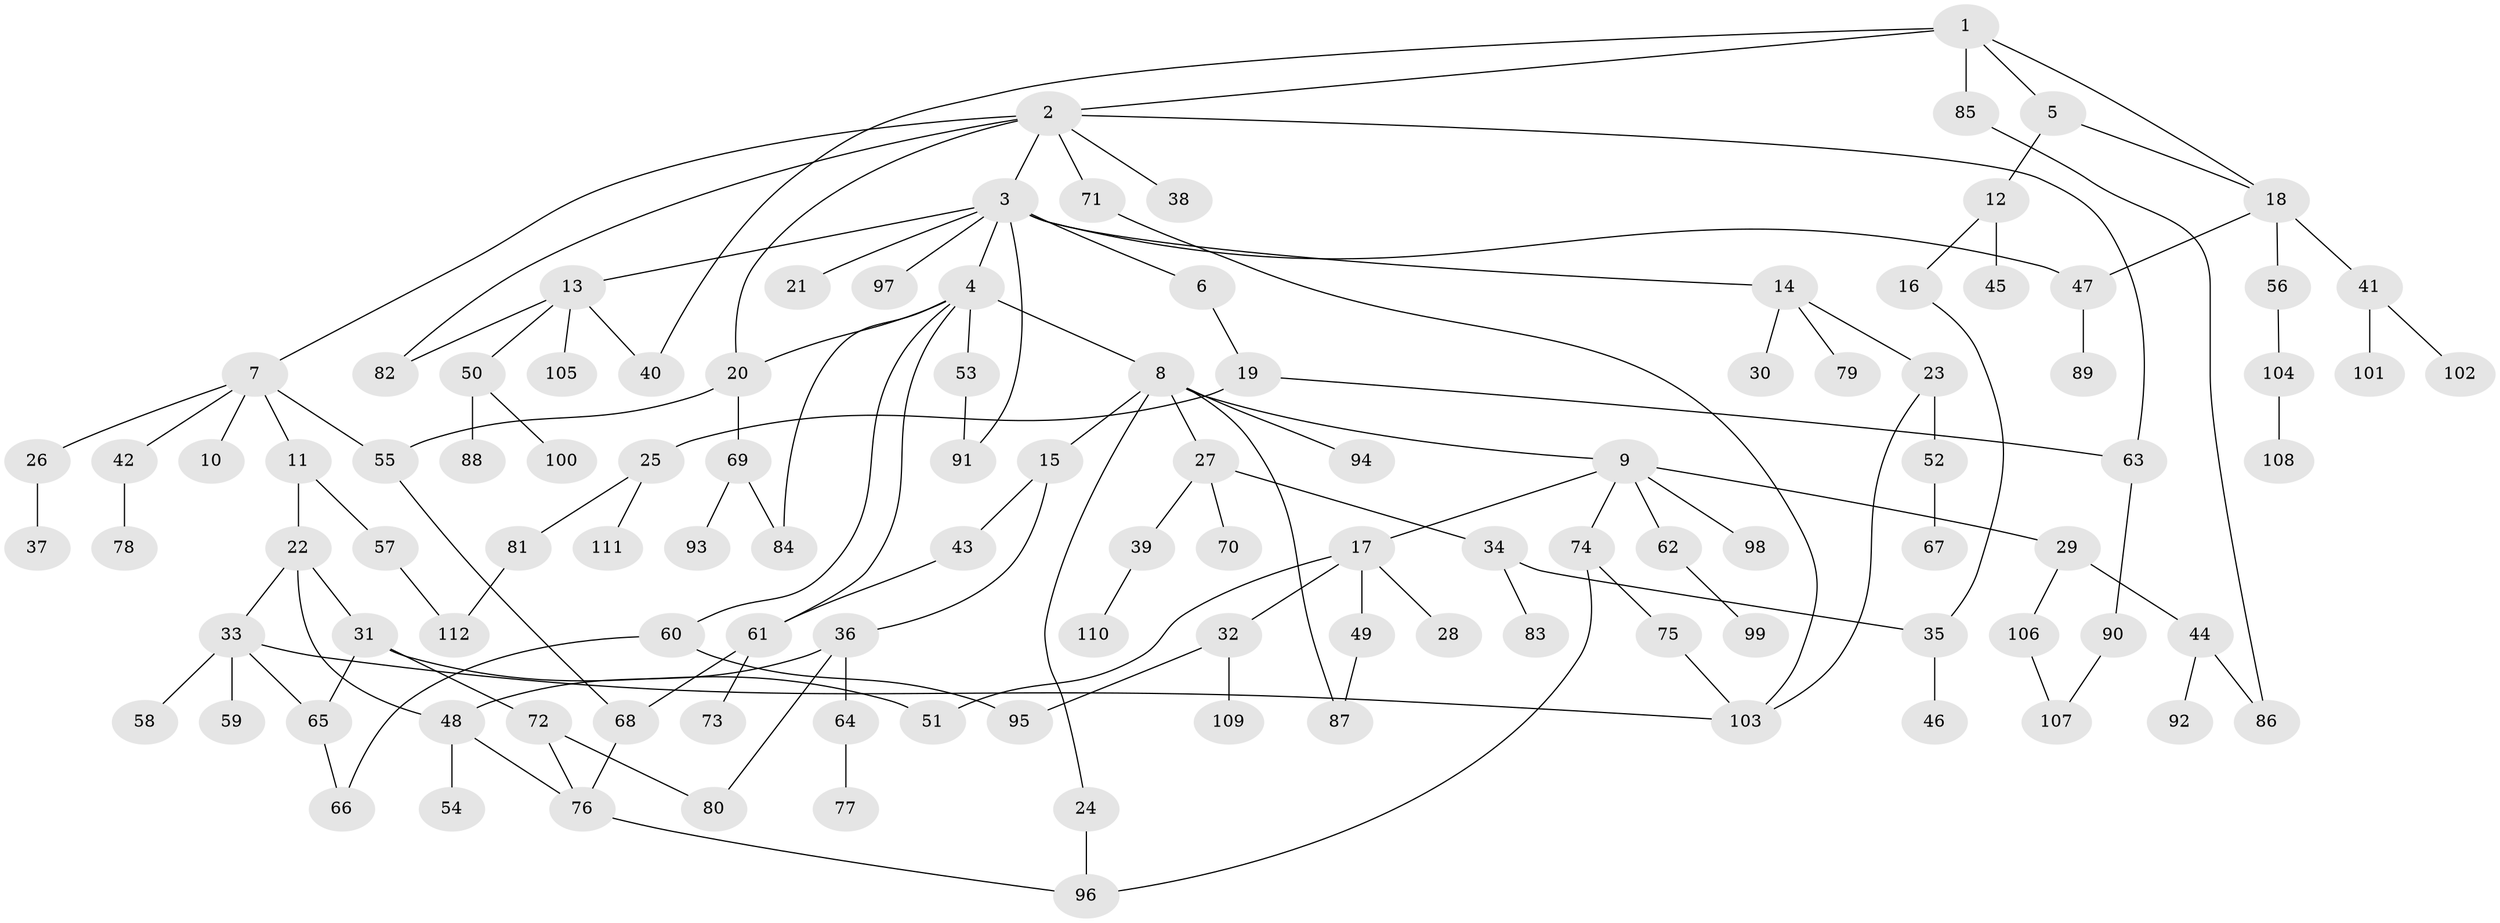 // Generated by graph-tools (version 1.1) at 2025/01/03/09/25 03:01:08]
// undirected, 112 vertices, 140 edges
graph export_dot {
graph [start="1"]
  node [color=gray90,style=filled];
  1;
  2;
  3;
  4;
  5;
  6;
  7;
  8;
  9;
  10;
  11;
  12;
  13;
  14;
  15;
  16;
  17;
  18;
  19;
  20;
  21;
  22;
  23;
  24;
  25;
  26;
  27;
  28;
  29;
  30;
  31;
  32;
  33;
  34;
  35;
  36;
  37;
  38;
  39;
  40;
  41;
  42;
  43;
  44;
  45;
  46;
  47;
  48;
  49;
  50;
  51;
  52;
  53;
  54;
  55;
  56;
  57;
  58;
  59;
  60;
  61;
  62;
  63;
  64;
  65;
  66;
  67;
  68;
  69;
  70;
  71;
  72;
  73;
  74;
  75;
  76;
  77;
  78;
  79;
  80;
  81;
  82;
  83;
  84;
  85;
  86;
  87;
  88;
  89;
  90;
  91;
  92;
  93;
  94;
  95;
  96;
  97;
  98;
  99;
  100;
  101;
  102;
  103;
  104;
  105;
  106;
  107;
  108;
  109;
  110;
  111;
  112;
  1 -- 2;
  1 -- 5;
  1 -- 40;
  1 -- 85;
  1 -- 18;
  2 -- 3;
  2 -- 7;
  2 -- 38;
  2 -- 63;
  2 -- 71;
  2 -- 82;
  2 -- 20;
  3 -- 4;
  3 -- 6;
  3 -- 13;
  3 -- 14;
  3 -- 21;
  3 -- 47;
  3 -- 91;
  3 -- 97;
  4 -- 8;
  4 -- 20;
  4 -- 53;
  4 -- 60;
  4 -- 61;
  4 -- 84;
  5 -- 12;
  5 -- 18;
  6 -- 19;
  7 -- 10;
  7 -- 11;
  7 -- 26;
  7 -- 42;
  7 -- 55;
  8 -- 9;
  8 -- 15;
  8 -- 24;
  8 -- 27;
  8 -- 94;
  8 -- 87;
  9 -- 17;
  9 -- 29;
  9 -- 62;
  9 -- 74;
  9 -- 98;
  11 -- 22;
  11 -- 57;
  12 -- 16;
  12 -- 45;
  13 -- 50;
  13 -- 105;
  13 -- 82;
  13 -- 40;
  14 -- 23;
  14 -- 30;
  14 -- 79;
  15 -- 36;
  15 -- 43;
  16 -- 35;
  17 -- 28;
  17 -- 32;
  17 -- 49;
  17 -- 51;
  18 -- 41;
  18 -- 56;
  18 -- 47;
  19 -- 25;
  19 -- 63;
  20 -- 55;
  20 -- 69;
  22 -- 31;
  22 -- 33;
  22 -- 48;
  23 -- 52;
  23 -- 103;
  24 -- 96;
  25 -- 81;
  25 -- 111;
  26 -- 37;
  27 -- 34;
  27 -- 39;
  27 -- 70;
  29 -- 44;
  29 -- 106;
  31 -- 51;
  31 -- 72;
  31 -- 65;
  32 -- 109;
  32 -- 95;
  33 -- 58;
  33 -- 59;
  33 -- 65;
  33 -- 103;
  34 -- 83;
  34 -- 35;
  35 -- 46;
  36 -- 48;
  36 -- 64;
  36 -- 80;
  39 -- 110;
  41 -- 101;
  41 -- 102;
  42 -- 78;
  43 -- 61;
  44 -- 92;
  44 -- 86;
  47 -- 89;
  48 -- 54;
  48 -- 76;
  49 -- 87;
  50 -- 88;
  50 -- 100;
  52 -- 67;
  53 -- 91;
  55 -- 68;
  56 -- 104;
  57 -- 112;
  60 -- 95;
  60 -- 66;
  61 -- 68;
  61 -- 73;
  62 -- 99;
  63 -- 90;
  64 -- 77;
  65 -- 66;
  68 -- 76;
  69 -- 93;
  69 -- 84;
  71 -- 103;
  72 -- 76;
  72 -- 80;
  74 -- 75;
  74 -- 96;
  75 -- 103;
  76 -- 96;
  81 -- 112;
  85 -- 86;
  90 -- 107;
  104 -- 108;
  106 -- 107;
}
